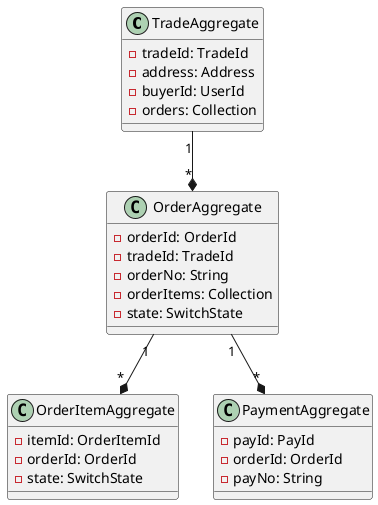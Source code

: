 @startuml 订单管理

class TradeAggregate {
    - tradeId: TradeId
    - address: Address
    - buyerId: UserId
    - orders: Collection
}
class OrderAggregate {
    - orderId: OrderId
    - tradeId: TradeId
    - orderNo: String
    - orderItems: Collection
    - state: SwitchState
}
class OrderItemAggregate {
    - itemId: OrderItemId
    - orderId: OrderId
    - state: SwitchState
}
class PaymentAggregate {
    - payId: PayId
    - orderId: OrderId
    - payNo: String
}

TradeAggregate "1"--*"*" OrderAggregate
OrderAggregate "1"--*"*" OrderItemAggregate
OrderAggregate "1"--*"*" PaymentAggregate

@enduml